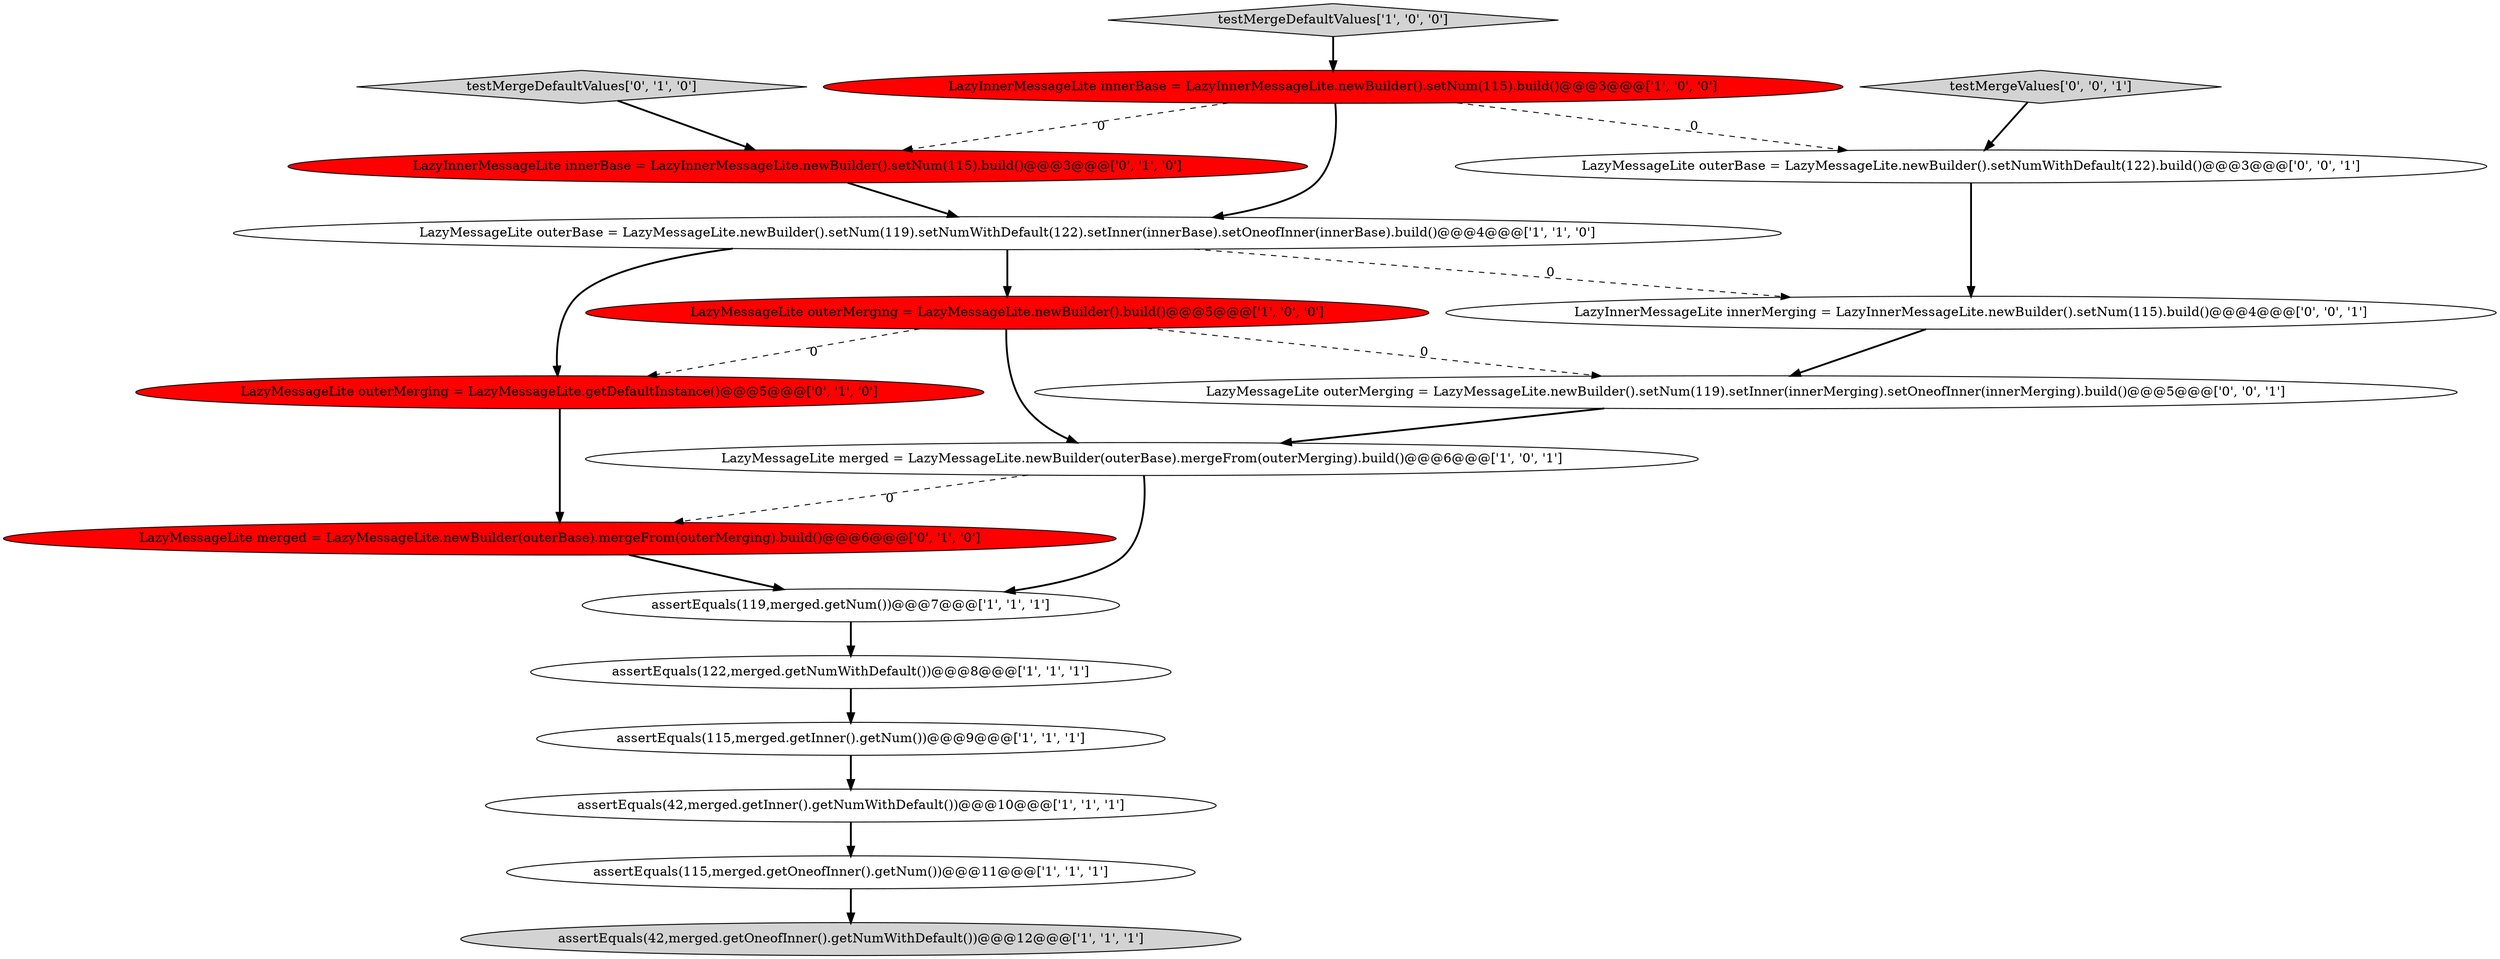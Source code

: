 digraph {
2 [style = filled, label = "LazyMessageLite outerBase = LazyMessageLite.newBuilder().setNum(119).setNumWithDefault(122).setInner(innerBase).setOneofInner(innerBase).build()@@@4@@@['1', '1', '0']", fillcolor = white, shape = ellipse image = "AAA0AAABBB1BBB"];
15 [style = filled, label = "testMergeValues['0', '0', '1']", fillcolor = lightgray, shape = diamond image = "AAA0AAABBB3BBB"];
9 [style = filled, label = "assertEquals(122,merged.getNumWithDefault())@@@8@@@['1', '1', '1']", fillcolor = white, shape = ellipse image = "AAA0AAABBB1BBB"];
17 [style = filled, label = "LazyMessageLite outerMerging = LazyMessageLite.newBuilder().setNum(119).setInner(innerMerging).setOneofInner(innerMerging).build()@@@5@@@['0', '0', '1']", fillcolor = white, shape = ellipse image = "AAA0AAABBB3BBB"];
18 [style = filled, label = "LazyMessageLite outerBase = LazyMessageLite.newBuilder().setNumWithDefault(122).build()@@@3@@@['0', '0', '1']", fillcolor = white, shape = ellipse image = "AAA0AAABBB3BBB"];
1 [style = filled, label = "assertEquals(119,merged.getNum())@@@7@@@['1', '1', '1']", fillcolor = white, shape = ellipse image = "AAA0AAABBB1BBB"];
11 [style = filled, label = "LazyInnerMessageLite innerBase = LazyInnerMessageLite.newBuilder().setNum(115).build()@@@3@@@['0', '1', '0']", fillcolor = red, shape = ellipse image = "AAA1AAABBB2BBB"];
16 [style = filled, label = "LazyInnerMessageLite innerMerging = LazyInnerMessageLite.newBuilder().setNum(115).build()@@@4@@@['0', '0', '1']", fillcolor = white, shape = ellipse image = "AAA0AAABBB3BBB"];
7 [style = filled, label = "testMergeDefaultValues['1', '0', '0']", fillcolor = lightgray, shape = diamond image = "AAA0AAABBB1BBB"];
3 [style = filled, label = "assertEquals(115,merged.getInner().getNum())@@@9@@@['1', '1', '1']", fillcolor = white, shape = ellipse image = "AAA0AAABBB1BBB"];
4 [style = filled, label = "assertEquals(42,merged.getInner().getNumWithDefault())@@@10@@@['1', '1', '1']", fillcolor = white, shape = ellipse image = "AAA0AAABBB1BBB"];
10 [style = filled, label = "assertEquals(115,merged.getOneofInner().getNum())@@@11@@@['1', '1', '1']", fillcolor = white, shape = ellipse image = "AAA0AAABBB1BBB"];
0 [style = filled, label = "LazyInnerMessageLite innerBase = LazyInnerMessageLite.newBuilder().setNum(115).build()@@@3@@@['1', '0', '0']", fillcolor = red, shape = ellipse image = "AAA1AAABBB1BBB"];
6 [style = filled, label = "assertEquals(42,merged.getOneofInner().getNumWithDefault())@@@12@@@['1', '1', '1']", fillcolor = lightgray, shape = ellipse image = "AAA0AAABBB1BBB"];
8 [style = filled, label = "LazyMessageLite outerMerging = LazyMessageLite.newBuilder().build()@@@5@@@['1', '0', '0']", fillcolor = red, shape = ellipse image = "AAA1AAABBB1BBB"];
13 [style = filled, label = "LazyMessageLite outerMerging = LazyMessageLite.getDefaultInstance()@@@5@@@['0', '1', '0']", fillcolor = red, shape = ellipse image = "AAA1AAABBB2BBB"];
14 [style = filled, label = "LazyMessageLite merged = LazyMessageLite.newBuilder(outerBase).mergeFrom(outerMerging).build()@@@6@@@['0', '1', '0']", fillcolor = red, shape = ellipse image = "AAA1AAABBB2BBB"];
5 [style = filled, label = "LazyMessageLite merged = LazyMessageLite.newBuilder(outerBase).mergeFrom(outerMerging).build()@@@6@@@['1', '0', '1']", fillcolor = white, shape = ellipse image = "AAA0AAABBB1BBB"];
12 [style = filled, label = "testMergeDefaultValues['0', '1', '0']", fillcolor = lightgray, shape = diamond image = "AAA0AAABBB2BBB"];
4->10 [style = bold, label=""];
17->5 [style = bold, label=""];
5->14 [style = dashed, label="0"];
0->2 [style = bold, label=""];
12->11 [style = bold, label=""];
7->0 [style = bold, label=""];
0->11 [style = dashed, label="0"];
16->17 [style = bold, label=""];
3->4 [style = bold, label=""];
10->6 [style = bold, label=""];
15->18 [style = bold, label=""];
11->2 [style = bold, label=""];
14->1 [style = bold, label=""];
1->9 [style = bold, label=""];
8->13 [style = dashed, label="0"];
2->13 [style = bold, label=""];
5->1 [style = bold, label=""];
8->5 [style = bold, label=""];
2->16 [style = dashed, label="0"];
9->3 [style = bold, label=""];
0->18 [style = dashed, label="0"];
8->17 [style = dashed, label="0"];
13->14 [style = bold, label=""];
2->8 [style = bold, label=""];
18->16 [style = bold, label=""];
}
